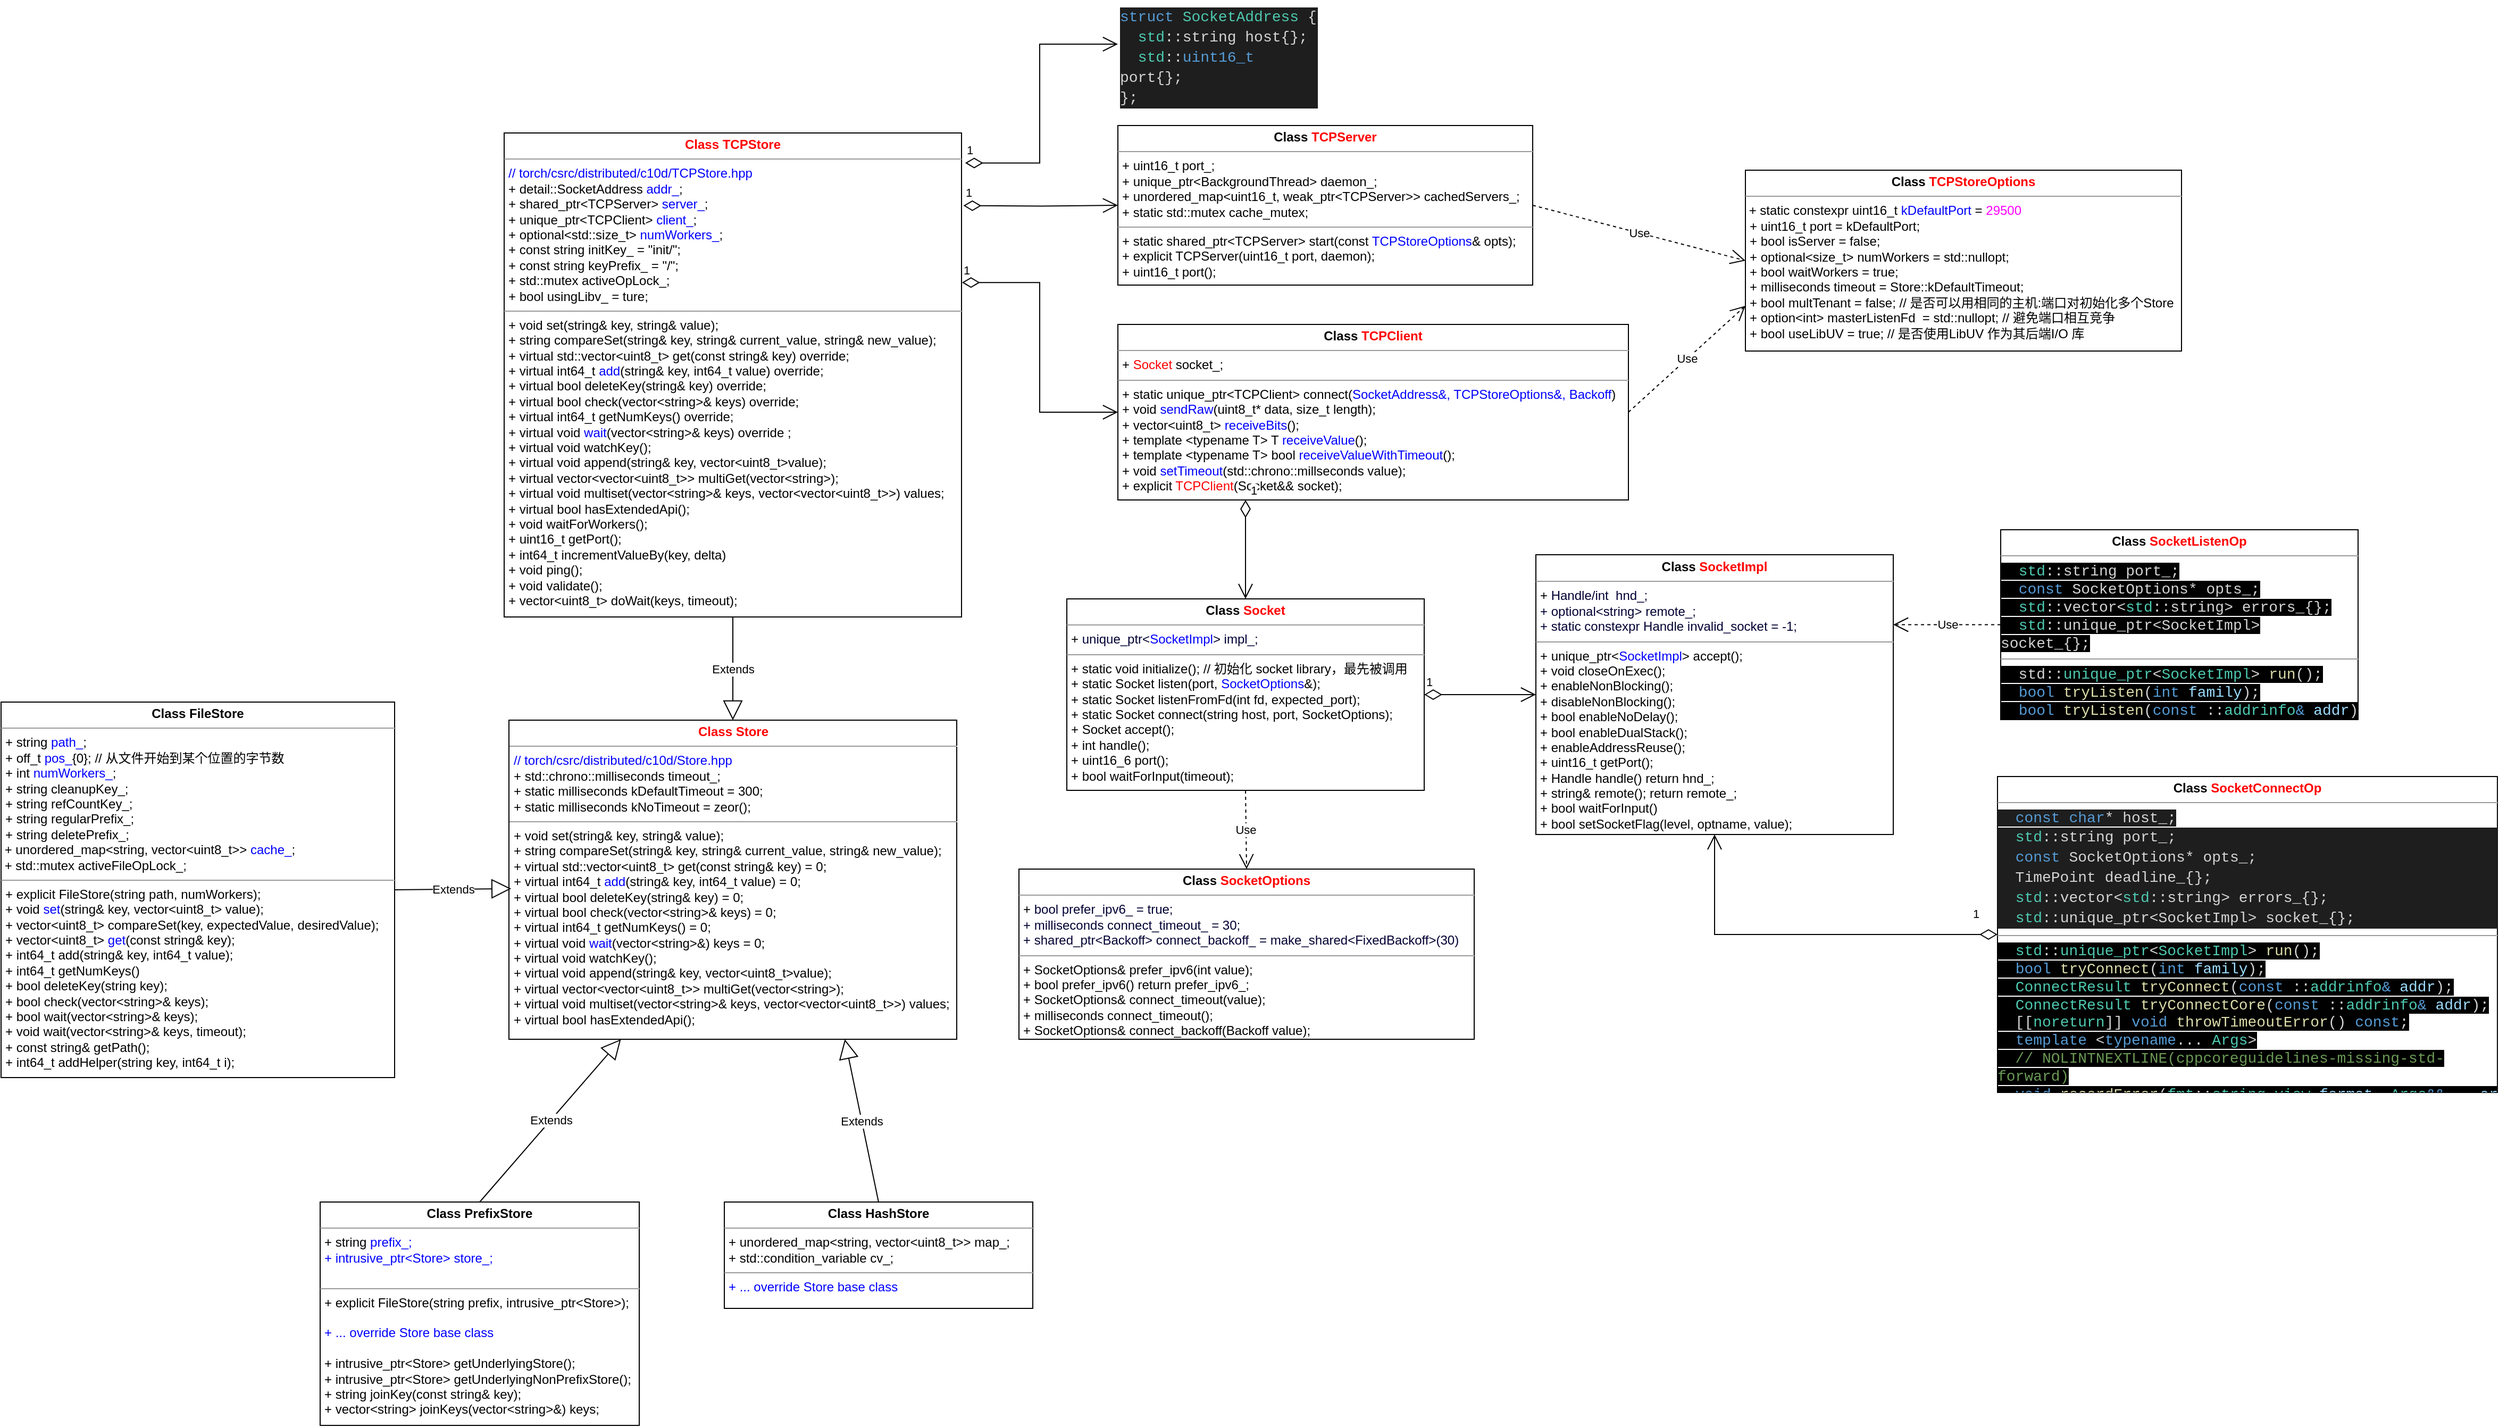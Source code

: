 <mxfile version="24.2.5" type="device">
  <diagram id="C5RBs43oDa-KdzZeNtuy" name="Page-1">
    <mxGraphModel dx="3830" dy="1528" grid="1" gridSize="10" guides="1" tooltips="1" connect="1" arrows="1" fold="1" page="1" pageScale="1" pageWidth="827" pageHeight="1169" math="0" shadow="0">
      <root>
        <mxCell id="WIyWlLk6GJQsqaUBKTNV-0" />
        <mxCell id="WIyWlLk6GJQsqaUBKTNV-1" parent="WIyWlLk6GJQsqaUBKTNV-0" />
        <mxCell id="XBSL91Ods1MIYvRzKRsr-0" value="&lt;p style=&quot;margin:0px;margin-top:4px;text-align:center;&quot;&gt;&lt;b&gt;&lt;font color=&quot;#ff0000&quot;&gt;Class Store&lt;/font&gt;&lt;/b&gt;&lt;/p&gt;&lt;hr size=&quot;1&quot;&gt;&lt;p style=&quot;margin:0px;margin-left:4px;&quot;&gt;&lt;font color=&quot;#0000ff&quot;&gt;// torch/csrc/distributed/c10d/Store.hpp&lt;/font&gt;&lt;/p&gt;&lt;p style=&quot;margin:0px;margin-left:4px;&quot;&gt;+ std::chrono::milliseconds timeout_;&lt;/p&gt;&lt;p style=&quot;margin:0px;margin-left:4px;&quot;&gt;+ static milliseconds kDefaultTimeout = 300;&lt;/p&gt;&lt;p style=&quot;margin:0px;margin-left:4px;&quot;&gt;+ static milliseconds kNoTimeout = zeor();&lt;/p&gt;&lt;hr size=&quot;1&quot;&gt;&lt;p style=&quot;margin:0px;margin-left:4px;&quot;&gt;+ void set(string&amp;amp; key, string&amp;amp; value);&lt;/p&gt;&lt;p style=&quot;margin:0px;margin-left:4px;&quot;&gt;+ string compareSet(string&amp;amp; key, string&amp;amp; current_value, string&amp;amp; new_value);&lt;/p&gt;&lt;p style=&quot;margin:0px;margin-left:4px;&quot;&gt;+ virtual std::vector&amp;lt;uint8_t&amp;gt; get(const string&amp;amp; key) = 0;&lt;/p&gt;&lt;p style=&quot;margin:0px;margin-left:4px;&quot;&gt;+ virtual int64_t &lt;font color=&quot;#0000ff&quot;&gt;add&lt;/font&gt;(string&amp;amp; key, int64_t value) = 0;&lt;/p&gt;&lt;p style=&quot;margin:0px;margin-left:4px;&quot;&gt;+ virtual bool deleteKey(string&amp;amp; key) = 0;&lt;/p&gt;&lt;p style=&quot;margin:0px;margin-left:4px;&quot;&gt;+ virtual bool check(vector&amp;lt;string&amp;gt;&amp;amp; keys) = 0;&lt;/p&gt;&lt;p style=&quot;margin:0px;margin-left:4px;&quot;&gt;+ virtual int64_t getNumKeys() = 0;&lt;/p&gt;&lt;p style=&quot;margin:0px;margin-left:4px;&quot;&gt;+ virtual void &lt;font color=&quot;#0000ff&quot;&gt;wait&lt;/font&gt;(vector&amp;lt;string&amp;gt;&amp;amp;) keys = 0;&lt;/p&gt;&lt;p style=&quot;margin:0px;margin-left:4px;&quot;&gt;+ virtual void watchKey();&lt;/p&gt;&lt;p style=&quot;margin:0px;margin-left:4px;&quot;&gt;+ virtual void append(string&amp;amp; key, vector&amp;lt;uint8_t&amp;gt;value);&lt;/p&gt;&lt;p style=&quot;margin:0px;margin-left:4px;&quot;&gt;+ virtual vector&amp;lt;vector&amp;lt;uint8_t&amp;gt;&amp;gt; multiGet(vector&amp;lt;string&amp;gt;);&lt;/p&gt;&lt;p style=&quot;margin:0px;margin-left:4px;&quot;&gt;+ virtual void multiset(vector&amp;lt;string&amp;gt;&amp;amp; keys, vector&amp;lt;vector&amp;lt;uint8_t&amp;gt;&amp;gt;) values;&lt;/p&gt;&lt;p style=&quot;margin:0px;margin-left:4px;&quot;&gt;+ virtual bool hasExtendedApi();&lt;/p&gt;" style="verticalAlign=top;align=left;overflow=fill;html=1;whiteSpace=wrap;" vertex="1" parent="WIyWlLk6GJQsqaUBKTNV-1">
          <mxGeometry x="77.5" y="917" width="421" height="300" as="geometry" />
        </mxCell>
        <mxCell id="XBSL91Ods1MIYvRzKRsr-1" value="&lt;p style=&quot;margin:0px;margin-top:4px;text-align:center;&quot;&gt;&lt;b&gt;&lt;font color=&quot;#ff0000&quot;&gt;Class TCPStore&lt;/font&gt;&lt;/b&gt;&lt;/p&gt;&lt;hr size=&quot;1&quot;&gt;&lt;p style=&quot;margin:0px;margin-left:4px;&quot;&gt;&lt;font color=&quot;#0000ff&quot;&gt;// torch/csrc/distributed/c10d/TCPStore.hpp&lt;/font&gt;&lt;/p&gt;&lt;p style=&quot;margin:0px;margin-left:4px;&quot;&gt;+ detail::SocketAddress &lt;font color=&quot;#0000ff&quot;&gt;addr_&lt;/font&gt;;&lt;br&gt;&lt;/p&gt;&lt;p style=&quot;margin:0px;margin-left:4px;&quot;&gt;+ shared_ptr&amp;lt;TCPServer&amp;gt; &lt;font color=&quot;#0000ff&quot;&gt;server_&lt;/font&gt;;&lt;/p&gt;&lt;p style=&quot;margin:0px;margin-left:4px;&quot;&gt;+ unique_ptr&amp;lt;TCPClient&amp;gt; &lt;font color=&quot;#0000ff&quot;&gt;client_&lt;/font&gt;;&lt;/p&gt;&lt;p style=&quot;margin:0px;margin-left:4px;&quot;&gt;+ optional&amp;lt;std::size_t&amp;gt; &lt;font color=&quot;#0000ff&quot;&gt;numWorkers_&lt;/font&gt;;&lt;/p&gt;&lt;p style=&quot;margin:0px;margin-left:4px;&quot;&gt;+ const string initKey_ = &quot;init/&quot;;&lt;/p&gt;&lt;p style=&quot;margin:0px;margin-left:4px;&quot;&gt;+ const string keyPrefix_ = &quot;/&quot;;&lt;/p&gt;&lt;p style=&quot;margin:0px;margin-left:4px;&quot;&gt;+ std::mutex activeOpLock_;&lt;/p&gt;&lt;p style=&quot;margin:0px;margin-left:4px;&quot;&gt;+ bool usingLibv_ = ture;&lt;/p&gt;&lt;hr size=&quot;1&quot;&gt;&lt;p style=&quot;margin:0px;margin-left:4px;&quot;&gt;+ void set(string&amp;amp; key, string&amp;amp; value);&lt;/p&gt;&lt;p style=&quot;margin:0px;margin-left:4px;&quot;&gt;+ string compareSet(string&amp;amp; key, string&amp;amp; current_value, string&amp;amp; new_value);&lt;/p&gt;&lt;p style=&quot;margin:0px;margin-left:4px;&quot;&gt;+ virtual std::vector&amp;lt;uint8_t&amp;gt; get(const string&amp;amp; key) override;&lt;/p&gt;&lt;p style=&quot;margin:0px;margin-left:4px;&quot;&gt;+ virtual int64_t &lt;font color=&quot;#0000ff&quot;&gt;add&lt;/font&gt;(string&amp;amp; key, int64_t value) override;&lt;/p&gt;&lt;p style=&quot;margin:0px;margin-left:4px;&quot;&gt;+ virtual bool deleteKey(string&amp;amp; key) override;&lt;/p&gt;&lt;p style=&quot;margin:0px;margin-left:4px;&quot;&gt;+ virtual bool check(vector&amp;lt;string&amp;gt;&amp;amp; keys) override;&lt;/p&gt;&lt;p style=&quot;margin:0px;margin-left:4px;&quot;&gt;+ virtual int64_t getNumKeys() override;&lt;/p&gt;&lt;p style=&quot;margin:0px;margin-left:4px;&quot;&gt;+ virtual void &lt;font color=&quot;#0000ff&quot;&gt;wait&lt;/font&gt;(vector&amp;lt;string&amp;gt;&amp;amp; keys) override ;&lt;/p&gt;&lt;p style=&quot;margin:0px;margin-left:4px;&quot;&gt;+ virtual void watchKey();&lt;/p&gt;&lt;p style=&quot;margin:0px;margin-left:4px;&quot;&gt;+ virtual void append(string&amp;amp; key, vector&amp;lt;uint8_t&amp;gt;value);&lt;/p&gt;&lt;p style=&quot;margin:0px;margin-left:4px;&quot;&gt;+ virtual vector&amp;lt;vector&amp;lt;uint8_t&amp;gt;&amp;gt; multiGet(vector&amp;lt;string&amp;gt;);&lt;/p&gt;&lt;p style=&quot;margin:0px;margin-left:4px;&quot;&gt;+ virtual void multiset(vector&amp;lt;string&amp;gt;&amp;amp; keys, vector&amp;lt;vector&amp;lt;uint8_t&amp;gt;&amp;gt;) values;&lt;/p&gt;&lt;p style=&quot;margin:0px;margin-left:4px;&quot;&gt;+ virtual bool hasExtendedApi();&lt;/p&gt;&lt;p style=&quot;margin:0px;margin-left:4px;&quot;&gt;+ void waitForWorkers();&lt;/p&gt;&lt;p style=&quot;margin:0px;margin-left:4px;&quot;&gt;+ uint16_t getPort();&lt;/p&gt;&lt;p style=&quot;margin:0px;margin-left:4px;&quot;&gt;+ int64_t incrementValueBy(key, delta)&lt;/p&gt;&lt;p style=&quot;margin:0px;margin-left:4px;&quot;&gt;+ void ping();&amp;nbsp;&lt;/p&gt;&lt;p style=&quot;margin:0px;margin-left:4px;&quot;&gt;+ void validate();&lt;/p&gt;&lt;p style=&quot;margin:0px;margin-left:4px;&quot;&gt;+ vector&amp;lt;uint8_t&amp;gt; doWait(keys, timeout);&lt;/p&gt;&lt;p style=&quot;margin:0px;margin-left:4px;&quot;&gt;&lt;br&gt;&lt;/p&gt;" style="verticalAlign=top;align=left;overflow=fill;html=1;whiteSpace=wrap;" vertex="1" parent="WIyWlLk6GJQsqaUBKTNV-1">
          <mxGeometry x="73" y="365" width="430" height="455" as="geometry" />
        </mxCell>
        <mxCell id="XBSL91Ods1MIYvRzKRsr-2" value="&lt;div style=&quot;color: rgb(212, 212, 212); background-color: rgb(30, 30, 30); font-family: Consolas, &amp;quot;Courier New&amp;quot;, monospace; font-weight: normal; font-size: 14px; line-height: 19px;&quot;&gt;&lt;div&gt;&lt;span style=&quot;color: #569cd6;&quot;&gt;struct&lt;/span&gt;&lt;span style=&quot;color: #d4d4d4;&quot;&gt; &lt;/span&gt;&lt;span style=&quot;color: #4ec9b0;&quot;&gt;SocketAddress&lt;/span&gt;&lt;span style=&quot;color: #d4d4d4;&quot;&gt; {&lt;/span&gt;&lt;/div&gt;&lt;div&gt;&lt;span style=&quot;color: #d4d4d4;&quot;&gt;&amp;nbsp; &lt;/span&gt;&lt;span style=&quot;color: #4ec9b0;&quot;&gt;std&lt;/span&gt;&lt;span style=&quot;color: #d4d4d4;&quot;&gt;::string host{};&lt;/span&gt;&lt;/div&gt;&lt;div&gt;&lt;span style=&quot;color: #d4d4d4;&quot;&gt;&amp;nbsp; &lt;/span&gt;&lt;span style=&quot;color: #4ec9b0;&quot;&gt;std&lt;/span&gt;&lt;span style=&quot;color: #d4d4d4;&quot;&gt;::&lt;/span&gt;&lt;span style=&quot;color: #569cd6;&quot;&gt;uint16_t&lt;/span&gt;&lt;span style=&quot;color: #d4d4d4;&quot;&gt; port{};&lt;/span&gt;&lt;/div&gt;&lt;div&gt;&lt;span style=&quot;color: #d4d4d4;&quot;&gt;};&lt;/span&gt;&lt;/div&gt;&lt;/div&gt;" style="text;whiteSpace=wrap;html=1;" vertex="1" parent="WIyWlLk6GJQsqaUBKTNV-1">
          <mxGeometry x="650" y="240" width="188" height="83" as="geometry" />
        </mxCell>
        <mxCell id="XBSL91Ods1MIYvRzKRsr-3" value="&lt;p style=&quot;margin:0px;margin-top:4px;text-align:center;&quot;&gt;&lt;b&gt;Class &lt;font color=&quot;#ff0000&quot;&gt;TCPServer&lt;/font&gt;&lt;/b&gt;&lt;/p&gt;&lt;hr size=&quot;1&quot;&gt;&lt;p style=&quot;margin:0px;margin-left:4px;&quot;&gt;+ uint16_t port_;&lt;/p&gt;&lt;p style=&quot;margin:0px;margin-left:4px;&quot;&gt;+ unique_ptr&amp;lt;BackgroundThread&amp;gt; daemon_;&lt;/p&gt;&lt;p style=&quot;margin:0px;margin-left:4px;&quot;&gt;+ unordered_map&amp;lt;uint16_t, weak_ptr&amp;lt;TCPServer&amp;gt;&amp;gt; cachedServers_;&lt;/p&gt;&lt;p style=&quot;margin:0px;margin-left:4px;&quot;&gt;+ static std::mutex cache_mutex;&lt;/p&gt;&lt;hr size=&quot;1&quot;&gt;&lt;p style=&quot;margin:0px;margin-left:4px;&quot;&gt;+ static shared_ptr&amp;lt;TCPServer&amp;gt; start(const &lt;font color=&quot;#0000ff&quot;&gt;TCPStoreOptions&lt;/font&gt;&amp;amp; opts);&lt;/p&gt;&lt;p style=&quot;margin:0px;margin-left:4px;&quot;&gt;+ explicit TCPServer(uint16_t port, daemon);&lt;/p&gt;&lt;p style=&quot;margin:0px;margin-left:4px;&quot;&gt;+ uint16_t port();&lt;/p&gt;" style="verticalAlign=top;align=left;overflow=fill;html=1;whiteSpace=wrap;" vertex="1" parent="WIyWlLk6GJQsqaUBKTNV-1">
          <mxGeometry x="650" y="358" width="390" height="150" as="geometry" />
        </mxCell>
        <mxCell id="XBSL91Ods1MIYvRzKRsr-4" value="1" style="endArrow=open;html=1;endSize=12;startArrow=diamondThin;startSize=14;startFill=0;edgeStyle=orthogonalEdgeStyle;align=left;verticalAlign=bottom;rounded=0;entryX=0;entryY=0.5;entryDx=0;entryDy=0;exitX=1.004;exitY=0.06;exitDx=0;exitDy=0;exitPerimeter=0;" edge="1" parent="WIyWlLk6GJQsqaUBKTNV-1" target="XBSL91Ods1MIYvRzKRsr-3">
          <mxGeometry x="-1" y="3" relative="1" as="geometry">
            <mxPoint x="504.72" y="433.3" as="sourcePoint" />
            <mxPoint x="790" y="563" as="targetPoint" />
          </mxGeometry>
        </mxCell>
        <mxCell id="XBSL91Ods1MIYvRzKRsr-5" value="&lt;p style=&quot;margin:0px;margin-top:4px;text-align:center;&quot;&gt;&lt;b&gt;Class &lt;font color=&quot;#ff0000&quot;&gt;TCPClient&lt;/font&gt;&lt;/b&gt;&lt;/p&gt;&lt;hr size=&quot;1&quot;&gt;&lt;p style=&quot;margin:0px;margin-left:4px;&quot;&gt;+ &lt;font color=&quot;#ff0000&quot;&gt;Socket &lt;/font&gt;socket_;&lt;br&gt;&lt;/p&gt;&lt;hr size=&quot;1&quot;&gt;&lt;p style=&quot;margin:0px;margin-left:4px;&quot;&gt;+ static unique_ptr&amp;lt;TCPClient&amp;gt; connect(&lt;font color=&quot;#0000ff&quot;&gt;SocketAddress&amp;amp;, TCPStoreOptions&amp;amp;, Backoff&lt;/font&gt;)&lt;/p&gt;&lt;p style=&quot;margin:0px;margin-left:4px;&quot;&gt;+ void &lt;font color=&quot;#0000ff&quot;&gt;sendRaw&lt;/font&gt;(uint8_t* data, size_t length);&lt;/p&gt;&lt;p style=&quot;margin:0px;margin-left:4px;&quot;&gt;+ vector&amp;lt;uint8_t&amp;gt; &lt;font color=&quot;#0000ff&quot;&gt;receiveBits&lt;/font&gt;();&lt;/p&gt;&lt;p style=&quot;margin:0px;margin-left:4px;&quot;&gt;+ template &amp;lt;typename T&amp;gt; T &lt;font color=&quot;#0000ff&quot;&gt;receiveValue&lt;/font&gt;();&lt;/p&gt;&lt;p style=&quot;margin:0px;margin-left:4px;&quot;&gt;+ template &amp;lt;typename T&amp;gt; bool &lt;font color=&quot;#0000ff&quot;&gt;receiveValueWithTimeout&lt;/font&gt;();&lt;/p&gt;&lt;p style=&quot;margin:0px;margin-left:4px;&quot;&gt;+ void &lt;font color=&quot;#0000ff&quot;&gt;setTimeout&lt;/font&gt;(std::chrono::millseconds value);&lt;/p&gt;&lt;p style=&quot;margin:0px;margin-left:4px;&quot;&gt;+ explicit &lt;font color=&quot;#ff0000&quot;&gt;TCPClient&lt;/font&gt;(Socket&amp;amp;&amp;amp; socket);&lt;/p&gt;" style="verticalAlign=top;align=left;overflow=fill;html=1;whiteSpace=wrap;" vertex="1" parent="WIyWlLk6GJQsqaUBKTNV-1">
          <mxGeometry x="650" y="545" width="480" height="165" as="geometry" />
        </mxCell>
        <mxCell id="XBSL91Ods1MIYvRzKRsr-6" value="1" style="endArrow=open;html=1;endSize=12;startArrow=diamondThin;startSize=14;startFill=0;edgeStyle=orthogonalEdgeStyle;align=left;verticalAlign=bottom;rounded=0;entryX=0;entryY=0.5;entryDx=0;entryDy=0;exitX=1.001;exitY=0.309;exitDx=0;exitDy=0;exitPerimeter=0;" edge="1" parent="WIyWlLk6GJQsqaUBKTNV-1" source="XBSL91Ods1MIYvRzKRsr-1" target="XBSL91Ods1MIYvRzKRsr-5">
          <mxGeometry x="-1" y="3" relative="1" as="geometry">
            <mxPoint x="500" y="506" as="sourcePoint" />
            <mxPoint x="690" y="500" as="targetPoint" />
          </mxGeometry>
        </mxCell>
        <mxCell id="XBSL91Ods1MIYvRzKRsr-7" value="&lt;p style=&quot;margin:0px;margin-top:4px;text-align:center;&quot;&gt;&lt;b&gt;Class &lt;font color=&quot;#ff0000&quot;&gt;Socket&lt;/font&gt;&lt;/b&gt;&lt;/p&gt;&lt;hr size=&quot;1&quot;&gt;&lt;p style=&quot;margin:0px;margin-left:4px;&quot;&gt;+ &lt;font color=&quot;#000033&quot;&gt;unique_ptr&amp;lt;&lt;/font&gt;&lt;font color=&quot;#0000ff&quot;&gt;SocketImpl&lt;/font&gt;&lt;font color=&quot;#000033&quot;&gt;&amp;gt; impl_;&lt;/font&gt;&lt;br&gt;&lt;/p&gt;&lt;hr size=&quot;1&quot;&gt;&lt;p style=&quot;margin:0px;margin-left:4px;&quot;&gt;+ static void initialize(); // 初始化 socket library，最先被调用&lt;br&gt;&lt;/p&gt;&lt;p style=&quot;margin:0px;margin-left:4px;&quot;&gt;+ static Socket listen(port, &lt;font color=&quot;#0000ff&quot;&gt;SocketOptions&lt;/font&gt;&amp;amp;);&lt;/p&gt;&lt;p style=&quot;margin:0px;margin-left:4px;&quot;&gt;+ static Socket listenFromFd(int fd, expected_port);&lt;/p&gt;&lt;p style=&quot;margin:0px;margin-left:4px;&quot;&gt;+ static Socket connect(string host, port, SocketOptions);&lt;/p&gt;&lt;p style=&quot;margin:0px;margin-left:4px;&quot;&gt;+ Socket accept();&lt;/p&gt;&lt;p style=&quot;margin:0px;margin-left:4px;&quot;&gt;+ int handle();&lt;/p&gt;&lt;p style=&quot;margin:0px;margin-left:4px;&quot;&gt;+ uint16_6 port();&lt;/p&gt;&lt;p style=&quot;margin:0px;margin-left:4px;&quot;&gt;+ bool waitForInput(timeout);&lt;/p&gt;&lt;p style=&quot;margin:0px;margin-left:4px;&quot;&gt;&lt;/p&gt;" style="verticalAlign=top;align=left;overflow=fill;html=1;whiteSpace=wrap;" vertex="1" parent="WIyWlLk6GJQsqaUBKTNV-1">
          <mxGeometry x="602" y="803" width="336" height="180" as="geometry" />
        </mxCell>
        <mxCell id="XBSL91Ods1MIYvRzKRsr-8" value="&lt;p style=&quot;margin:0px;margin-top:4px;text-align:center;&quot;&gt;&lt;b&gt;Class &lt;font color=&quot;#ff0000&quot;&gt;SocketImpl&lt;/font&gt;&lt;/b&gt;&lt;/p&gt;&lt;hr size=&quot;1&quot;&gt;&lt;p style=&quot;margin:0px;margin-left:4px;&quot;&gt;+ &lt;font color=&quot;#000033&quot;&gt;Handle/int&amp;nbsp; hnd_;&lt;/font&gt;&lt;br&gt;&lt;/p&gt;&lt;p style=&quot;margin:0px;margin-left:4px;&quot;&gt;&lt;font color=&quot;#000033&quot;&gt;+ optional&amp;lt;string&amp;gt; remote_;&lt;/font&gt;&lt;/p&gt;&lt;p style=&quot;margin:0px;margin-left:4px;&quot;&gt;&lt;font color=&quot;#000033&quot;&gt;+ static constexpr Handle invalid_socket = -1;&lt;/font&gt;&lt;/p&gt;&lt;hr size=&quot;1&quot;&gt;&lt;p style=&quot;margin:0px;margin-left:4px;&quot;&gt;+ unique_ptr&amp;lt;&lt;font color=&quot;#0000ff&quot;&gt;SocketImpl&lt;/font&gt;&amp;gt; accept();&lt;/p&gt;&lt;p style=&quot;margin:0px;margin-left:4px;&quot;&gt;+ void closeOnExec();&lt;/p&gt;&lt;p style=&quot;margin:0px;margin-left:4px;&quot;&gt;+ enableNonBlocking();&lt;/p&gt;&lt;p style=&quot;margin:0px;margin-left:4px;&quot;&gt;+ disableNonBlocking();&lt;/p&gt;&lt;p style=&quot;margin:0px;margin-left:4px;&quot;&gt;+ bool enableNoDelay();&lt;/p&gt;&lt;p style=&quot;margin:0px;margin-left:4px;&quot;&gt;+ bool enableDualStack();&lt;/p&gt;&lt;p style=&quot;margin:0px;margin-left:4px;&quot;&gt;+ enableAddressReuse();&lt;/p&gt;&lt;p style=&quot;margin:0px;margin-left:4px;&quot;&gt;+ uint16_t getPort();&lt;/p&gt;&lt;p style=&quot;margin:0px;margin-left:4px;&quot;&gt;+ Handle handle() return hnd_;&lt;/p&gt;&lt;p style=&quot;margin:0px;margin-left:4px;&quot;&gt;+ string&amp;amp; remote(); return remote_;&lt;/p&gt;&lt;p style=&quot;margin:0px;margin-left:4px;&quot;&gt;+ bool waitForInput()&lt;/p&gt;&lt;p style=&quot;margin:0px;margin-left:4px;&quot;&gt;+ bool setSocketFlag(level, optname, value);&lt;/p&gt;&lt;p style=&quot;margin:0px;margin-left:4px;&quot;&gt;&lt;/p&gt;" style="verticalAlign=top;align=left;overflow=fill;html=1;whiteSpace=wrap;" vertex="1" parent="WIyWlLk6GJQsqaUBKTNV-1">
          <mxGeometry x="1043" y="761.5" width="336" height="263" as="geometry" />
        </mxCell>
        <mxCell id="XBSL91Ods1MIYvRzKRsr-9" value="&lt;p style=&quot;margin:0px;margin-top:4px;text-align:center;&quot;&gt;&lt;b&gt;Class &lt;font color=&quot;#ff0000&quot;&gt;SocketOptions&lt;/font&gt;&lt;/b&gt;&lt;/p&gt;&lt;hr size=&quot;1&quot;&gt;&lt;p style=&quot;margin:0px;margin-left:4px;&quot;&gt;+ &lt;font color=&quot;#000033&quot;&gt;bool prefer_ipv6_ = true;&lt;/font&gt;&lt;br&gt;&lt;/p&gt;&lt;p style=&quot;margin:0px;margin-left:4px;&quot;&gt;&lt;font color=&quot;#000033&quot;&gt;+ milliseconds connect_timeout_ = 30;&lt;/font&gt;&lt;/p&gt;&lt;p style=&quot;margin:0px;margin-left:4px;&quot;&gt;&lt;font color=&quot;#000033&quot;&gt;+ shared_ptr&amp;lt;Backoff&amp;gt; connect_backoff_ = make_shared&amp;lt;FixedBackoff&amp;gt;(30)&lt;/font&gt;&lt;/p&gt;&lt;hr size=&quot;1&quot;&gt;&lt;p style=&quot;margin:0px;margin-left:4px;&quot;&gt;+ SocketOptions&amp;amp; prefer_ipv6(int value);&lt;/p&gt;&lt;p style=&quot;margin:0px;margin-left:4px;&quot;&gt;+ bool prefer_ipv6() return prefer_ipv6_;&lt;/p&gt;&lt;p style=&quot;margin:0px;margin-left:4px;&quot;&gt;+ SocketOptions&amp;amp; connect_timeout(value);&lt;/p&gt;&lt;p style=&quot;margin:0px;margin-left:4px;&quot;&gt;+ milliseconds connect_timeout();&lt;/p&gt;&lt;p style=&quot;margin:0px;margin-left:4px;&quot;&gt;+ SocketOptions&amp;amp; connect_backoff(Backoff value);&lt;/p&gt;&lt;p style=&quot;margin:0px;margin-left:4px;&quot;&gt;&lt;/p&gt;" style="verticalAlign=top;align=left;overflow=fill;html=1;whiteSpace=wrap;" vertex="1" parent="WIyWlLk6GJQsqaUBKTNV-1">
          <mxGeometry x="557" y="1057" width="428" height="160" as="geometry" />
        </mxCell>
        <mxCell id="XBSL91Ods1MIYvRzKRsr-10" value="Use" style="endArrow=open;endSize=12;dashed=1;html=1;rounded=0;exitX=0.5;exitY=1;exitDx=0;exitDy=0;entryX=0.5;entryY=0;entryDx=0;entryDy=0;" edge="1" parent="WIyWlLk6GJQsqaUBKTNV-1" source="XBSL91Ods1MIYvRzKRsr-7" target="XBSL91Ods1MIYvRzKRsr-9">
          <mxGeometry width="160" relative="1" as="geometry">
            <mxPoint x="743" y="1037" as="sourcePoint" />
            <mxPoint x="903" y="1037" as="targetPoint" />
          </mxGeometry>
        </mxCell>
        <mxCell id="XBSL91Ods1MIYvRzKRsr-11" value="1" style="endArrow=open;html=1;endSize=12;startArrow=diamondThin;startSize=14;startFill=0;edgeStyle=orthogonalEdgeStyle;align=left;verticalAlign=bottom;rounded=0;entryX=0;entryY=0.5;entryDx=0;entryDy=0;exitX=1;exitY=0.5;exitDx=0;exitDy=0;" edge="1" parent="WIyWlLk6GJQsqaUBKTNV-1" source="XBSL91Ods1MIYvRzKRsr-7" target="XBSL91Ods1MIYvRzKRsr-8">
          <mxGeometry x="-1" y="3" relative="1" as="geometry">
            <mxPoint x="863" y="915" as="sourcePoint" />
            <mxPoint x="533" y="925" as="targetPoint" />
          </mxGeometry>
        </mxCell>
        <mxCell id="XBSL91Ods1MIYvRzKRsr-12" value="&lt;p style=&quot;margin:0px;margin-top:4px;text-align:center;&quot;&gt;&lt;b&gt;Class &lt;font color=&quot;#ff0000&quot;&gt;TCPStoreOptions&lt;/font&gt;&lt;/b&gt;&lt;/p&gt;&lt;hr size=&quot;1&quot;&gt;&amp;nbsp;+ static constexpr uint16_t &lt;font color=&quot;#0000ff&quot;&gt;kDefaultPort &lt;/font&gt;=&lt;font color=&quot;#ff00ff&quot;&gt; 29500&lt;/font&gt;&lt;br&gt;&lt;p style=&quot;margin:0px;margin-left:4px;&quot;&gt;+ uint16_t port = kDefaultPort;&lt;br&gt;&lt;/p&gt;&lt;p style=&quot;margin:0px;margin-left:4px;&quot;&gt;+ bool isServer = false;&lt;/p&gt;&lt;p style=&quot;margin:0px;margin-left:4px;&quot;&gt;+ optional&amp;lt;size_t&amp;gt; numWorkers = std::nullopt;&lt;/p&gt;&lt;p style=&quot;margin:0px;margin-left:4px;&quot;&gt;+ bool waitWorkers = true;&lt;/p&gt;&lt;p style=&quot;margin:0px;margin-left:4px;&quot;&gt;+ milliseconds timeout = Store::kDefaultTimeout;&lt;/p&gt;&lt;p style=&quot;margin:0px;margin-left:4px;&quot;&gt;+ bool multTenant = false; // 是否可以用相同的主机:端口对初始化多个Store&lt;/p&gt;&lt;p style=&quot;margin:0px;margin-left:4px;&quot;&gt;+ option&amp;lt;int&amp;gt; masterListenFd&amp;nbsp; = std::nullopt; // 避免端口相互竞争&lt;/p&gt;&lt;p style=&quot;margin:0px;margin-left:4px;&quot;&gt;+ bool useLibUV = true; // 是否使用LibUV 作为其后端I/O 库&lt;/p&gt;&lt;p style=&quot;margin:0px;margin-left:4px;&quot;&gt;&lt;br&gt;&lt;/p&gt;" style="verticalAlign=top;align=left;overflow=fill;html=1;whiteSpace=wrap;" vertex="1" parent="WIyWlLk6GJQsqaUBKTNV-1">
          <mxGeometry x="1240" y="400" width="410" height="170" as="geometry" />
        </mxCell>
        <mxCell id="XBSL91Ods1MIYvRzKRsr-13" value="Use" style="endArrow=open;endSize=12;dashed=1;html=1;rounded=0;exitX=1;exitY=0.5;exitDx=0;exitDy=0;entryX=0;entryY=0.5;entryDx=0;entryDy=0;" edge="1" parent="WIyWlLk6GJQsqaUBKTNV-1" source="XBSL91Ods1MIYvRzKRsr-3" target="XBSL91Ods1MIYvRzKRsr-12">
          <mxGeometry width="160" relative="1" as="geometry">
            <mxPoint x="1060" y="430" as="sourcePoint" />
            <mxPoint x="1220" y="430" as="targetPoint" />
          </mxGeometry>
        </mxCell>
        <mxCell id="XBSL91Ods1MIYvRzKRsr-14" value="Use" style="endArrow=open;endSize=12;dashed=1;html=1;rounded=0;exitX=1;exitY=0.5;exitDx=0;exitDy=0;entryX=0;entryY=0.75;entryDx=0;entryDy=0;" edge="1" parent="WIyWlLk6GJQsqaUBKTNV-1" source="XBSL91Ods1MIYvRzKRsr-5" target="XBSL91Ods1MIYvRzKRsr-12">
          <mxGeometry width="160" relative="1" as="geometry">
            <mxPoint x="1050" y="452" as="sourcePoint" />
            <mxPoint x="1230" y="353" as="targetPoint" />
          </mxGeometry>
        </mxCell>
        <mxCell id="XBSL91Ods1MIYvRzKRsr-15" value="1" style="endArrow=open;html=1;endSize=12;startArrow=diamondThin;startSize=14;startFill=0;edgeStyle=orthogonalEdgeStyle;align=left;verticalAlign=bottom;rounded=0;entryX=0;entryY=0.5;entryDx=0;entryDy=0;exitX=1.008;exitY=0.062;exitDx=0;exitDy=0;exitPerimeter=0;" edge="1" parent="WIyWlLk6GJQsqaUBKTNV-1" source="XBSL91Ods1MIYvRzKRsr-1" target="XBSL91Ods1MIYvRzKRsr-2">
          <mxGeometry x="-1" y="3" relative="1" as="geometry">
            <mxPoint x="520" y="300" as="sourcePoint" />
            <mxPoint x="680" y="300" as="targetPoint" />
          </mxGeometry>
        </mxCell>
        <mxCell id="XBSL91Ods1MIYvRzKRsr-16" value="1" style="endArrow=open;html=1;endSize=12;startArrow=diamondThin;startSize=14;startFill=0;edgeStyle=orthogonalEdgeStyle;align=left;verticalAlign=bottom;rounded=0;exitX=0.25;exitY=1;exitDx=0;exitDy=0;" edge="1" parent="WIyWlLk6GJQsqaUBKTNV-1" source="XBSL91Ods1MIYvRzKRsr-5" target="XBSL91Ods1MIYvRzKRsr-7">
          <mxGeometry x="-1" y="3" relative="1" as="geometry">
            <mxPoint x="960" y="790" as="sourcePoint" />
            <mxPoint x="1120" y="790" as="targetPoint" />
          </mxGeometry>
        </mxCell>
        <mxCell id="XBSL91Ods1MIYvRzKRsr-17" value="&lt;p style=&quot;margin:0px;margin-top:4px;text-align:center;&quot;&gt;&lt;b&gt;Class &lt;font color=&quot;#ff0000&quot;&gt;SocketListenOp&lt;/font&gt;&lt;/b&gt;&lt;/p&gt;&lt;hr size=&quot;1&quot;&gt;&lt;div style=&quot;border-color: var(--border-color); color: rgb(212, 212, 212); font-family: Consolas, &amp;quot;Courier New&amp;quot;, monospace; font-size: 14px;&quot;&gt;&lt;span style=&quot;background-color: rgb(0, 0, 0);&quot;&gt;&amp;nbsp;&amp;nbsp;&lt;span style=&quot;border-color: var(--border-color); color: rgb(78, 201, 176);&quot;&gt;std&lt;/span&gt;&lt;span style=&quot;border-color: var(--border-color);&quot;&gt;::string port_;&lt;/span&gt;&lt;/span&gt;&lt;/div&gt;&lt;div style=&quot;border-color: var(--border-color); color: rgb(212, 212, 212); font-family: Consolas, &amp;quot;Courier New&amp;quot;, monospace; font-size: 14px;&quot;&gt;&lt;span style=&quot;background-color: rgb(0, 0, 0);&quot;&gt;&lt;span style=&quot;border-color: var(--border-color);&quot;&gt;&amp;nbsp;&amp;nbsp;&lt;/span&gt;&lt;span style=&quot;border-color: var(--border-color); color: rgb(86, 156, 214);&quot;&gt;const&lt;/span&gt;&lt;span style=&quot;border-color: var(--border-color);&quot;&gt;&amp;nbsp;SocketOptions* opts_;&lt;/span&gt;&lt;/span&gt;&lt;/div&gt;&lt;div style=&quot;border-color: var(--border-color); color: rgb(212, 212, 212); font-family: Consolas, &amp;quot;Courier New&amp;quot;, monospace; font-size: 14px;&quot;&gt;&lt;span style=&quot;background-color: rgb(0, 0, 0);&quot;&gt;&lt;span style=&quot;border-color: var(--border-color);&quot;&gt;&amp;nbsp;&amp;nbsp;&lt;/span&gt;&lt;span style=&quot;border-color: var(--border-color); color: rgb(78, 201, 176);&quot;&gt;std&lt;/span&gt;&lt;span style=&quot;border-color: var(--border-color);&quot;&gt;::vector&amp;lt;&lt;/span&gt;&lt;span style=&quot;border-color: var(--border-color); color: rgb(78, 201, 176);&quot;&gt;std&lt;/span&gt;&lt;span style=&quot;border-color: var(--border-color);&quot;&gt;::string&amp;gt; errors_{};&lt;/span&gt;&lt;/span&gt;&lt;/div&gt;&lt;div style=&quot;border-color: var(--border-color); color: rgb(212, 212, 212); font-family: Consolas, &amp;quot;Courier New&amp;quot;, monospace; font-size: 14px;&quot;&gt;&lt;span style=&quot;background-color: rgb(0, 0, 0);&quot;&gt;&lt;span style=&quot;border-color: var(--border-color);&quot;&gt;&amp;nbsp;&amp;nbsp;&lt;/span&gt;&lt;span style=&quot;border-color: var(--border-color); color: rgb(78, 201, 176);&quot;&gt;std&lt;/span&gt;&lt;span style=&quot;border-color: var(--border-color);&quot;&gt;::unique_ptr&amp;lt;SocketImpl&amp;gt; socket_{};&lt;/span&gt;&lt;/span&gt;&lt;/div&gt;&lt;hr size=&quot;1&quot;&gt;&lt;div style=&quot;border-color: var(--border-color); color: rgb(212, 212, 212); font-family: Consolas, &amp;quot;Courier New&amp;quot;, monospace; font-size: 14px;&quot;&gt;&lt;span style=&quot;background-color: rgb(0, 0, 0);&quot;&gt;&amp;nbsp;&amp;nbsp;std&lt;span style=&quot;border-color: var(--border-color);&quot;&gt;::&lt;/span&gt;&lt;span style=&quot;border-color: var(--border-color); color: rgb(78, 201, 176);&quot;&gt;unique_ptr&lt;/span&gt;&lt;span style=&quot;border-color: var(--border-color);&quot;&gt;&amp;lt;&lt;/span&gt;&lt;span style=&quot;border-color: var(--border-color); color: rgb(78, 201, 176);&quot;&gt;SocketImpl&lt;/span&gt;&lt;span style=&quot;border-color: var(--border-color);&quot;&gt;&amp;gt;&amp;nbsp;&lt;/span&gt;&lt;span style=&quot;border-color: var(--border-color); color: rgb(220, 220, 170);&quot;&gt;run&lt;/span&gt;&lt;span style=&quot;border-color: var(--border-color);&quot;&gt;();&lt;/span&gt;&lt;/span&gt;&lt;/div&gt;&lt;div style=&quot;border-color: var(--border-color); color: rgb(212, 212, 212); font-family: Consolas, &amp;quot;Courier New&amp;quot;, monospace; font-size: 14px;&quot;&gt;&lt;span style=&quot;background-color: rgb(0, 0, 0);&quot;&gt;&lt;span style=&quot;border-color: var(--border-color);&quot;&gt;&amp;nbsp;&amp;nbsp;&lt;/span&gt;&lt;span style=&quot;border-color: var(--border-color); color: rgb(86, 156, 214);&quot;&gt;bool&lt;/span&gt;&lt;span style=&quot;border-color: var(--border-color);&quot;&gt;&amp;nbsp;&lt;/span&gt;&lt;span style=&quot;border-color: var(--border-color); color: rgb(220, 220, 170);&quot;&gt;tryListen&lt;/span&gt;&lt;span style=&quot;border-color: var(--border-color);&quot;&gt;(&lt;/span&gt;&lt;span style=&quot;border-color: var(--border-color); color: rgb(86, 156, 214);&quot;&gt;int&lt;/span&gt;&lt;span style=&quot;border-color: var(--border-color);&quot;&gt;&amp;nbsp;&lt;/span&gt;&lt;span style=&quot;border-color: var(--border-color); color: rgb(156, 220, 254);&quot;&gt;family&lt;/span&gt;&lt;span style=&quot;border-color: var(--border-color);&quot;&gt;);&lt;/span&gt;&lt;/span&gt;&lt;/div&gt;&lt;div style=&quot;border-color: var(--border-color); color: rgb(212, 212, 212); font-family: Consolas, &amp;quot;Courier New&amp;quot;, monospace; font-size: 14px;&quot;&gt;&lt;span style=&quot;background-color: rgb(0, 0, 0);&quot;&gt;&lt;span style=&quot;border-color: var(--border-color);&quot;&gt;&amp;nbsp;&amp;nbsp;&lt;/span&gt;&lt;span style=&quot;border-color: var(--border-color); color: rgb(86, 156, 214);&quot;&gt;bool&lt;/span&gt;&lt;span style=&quot;border-color: var(--border-color);&quot;&gt;&amp;nbsp;&lt;/span&gt;&lt;span style=&quot;border-color: var(--border-color); color: rgb(220, 220, 170);&quot;&gt;tryListen&lt;/span&gt;&lt;span style=&quot;border-color: var(--border-color);&quot;&gt;(&lt;/span&gt;&lt;span style=&quot;border-color: var(--border-color); color: rgb(86, 156, 214);&quot;&gt;const&lt;/span&gt;&lt;span style=&quot;border-color: var(--border-color);&quot;&gt;&amp;nbsp;::&lt;/span&gt;&lt;span style=&quot;border-color: var(--border-color); color: rgb(78, 201, 176);&quot;&gt;addrinfo&lt;/span&gt;&lt;span style=&quot;border-color: var(--border-color); color: rgb(86, 156, 214);&quot;&gt;&amp;amp;&lt;/span&gt;&lt;span style=&quot;border-color: var(--border-color);&quot;&gt;&amp;nbsp;&lt;/span&gt;&lt;span style=&quot;border-color: var(--border-color); color: rgb(156, 220, 254);&quot;&gt;addr&lt;/span&gt;&lt;span style=&quot;border-color: var(--border-color);&quot;&gt;);&lt;/span&gt;&lt;/span&gt;&lt;/div&gt;&lt;span style=&quot;background-color: rgb(0, 0, 0);&quot;&gt;&lt;span style=&quot;color: rgb(212, 212, 212); font-family: Consolas, &amp;quot;Courier New&amp;quot;, monospace; font-size: 14px;&quot;&gt;&amp;nbsp; void&lt;/span&gt;&lt;span style=&quot;border-color: var(--border-color); color: rgb(212, 212, 212); font-family: Consolas, &amp;quot;Courier New&amp;quot;, monospace; font-size: 14px;&quot;&gt;&amp;nbsp;&lt;/span&gt;&lt;span style=&quot;border-color: var(--border-color); font-family: Consolas, &amp;quot;Courier New&amp;quot;, monospace; font-size: 14px; color: rgb(220, 220, 170);&quot;&gt;recordError&lt;/span&gt;&lt;span style=&quot;border-color: var(--border-color); color: rgb(212, 212, 212); font-family: Consolas, &amp;quot;Courier New&amp;quot;, monospace; font-size: 14px;&quot;&gt;(&lt;/span&gt;&lt;span style=&quot;border-color: var(--border-color); font-family: Consolas, &amp;quot;Courier New&amp;quot;, monospace; font-size: 14px; color: rgb(156, 220, 254);&quot;&gt;format&lt;/span&gt;&lt;span style=&quot;border-color: var(--border-color); color: rgb(212, 212, 212); font-family: Consolas, &amp;quot;Courier New&amp;quot;, monospace; font-size: 14px;&quot;&gt;,&amp;nbsp;&lt;/span&gt;&lt;span style=&quot;border-color: var(--border-color); font-family: Consolas, &amp;quot;Courier New&amp;quot;, monospace; font-size: 14px; color: rgb(78, 201, 176);&quot;&gt;Args&lt;/span&gt;&lt;span style=&quot;border-color: var(--border-color); font-family: Consolas, &amp;quot;Courier New&amp;quot;, monospace; font-size: 14px; color: rgb(86, 156, 214);&quot;&gt;&amp;amp;&amp;amp;&lt;/span&gt;&lt;span style=&quot;border-color: var(--border-color); color: rgb(212, 212, 212); font-family: Consolas, &amp;quot;Courier New&amp;quot;, monospace; font-size: 14px;&quot;&gt;...&amp;nbsp;&lt;/span&gt;&lt;span style=&quot;border-color: var(--border-color); font-family: Consolas, &amp;quot;Courier New&amp;quot;, monospace; font-size: 14px; color: rgb(156, 220, 254);&quot;&gt;args&lt;/span&gt;&lt;span style=&quot;border-color: var(--border-color); color: rgb(212, 212, 212); font-family: Consolas, &amp;quot;Courier New&amp;quot;, monospace; font-size: 14px;&quot;&gt;)&lt;/span&gt;&lt;/span&gt;&lt;p style=&quot;margin:0px;margin-left:4px;&quot;&gt;&lt;/p&gt;&lt;p style=&quot;margin:0px;margin-left:4px;&quot;&gt;&lt;/p&gt;" style="verticalAlign=top;align=left;overflow=fill;html=1;whiteSpace=wrap;" vertex="1" parent="WIyWlLk6GJQsqaUBKTNV-1">
          <mxGeometry x="1480" y="738" width="336" height="178.5" as="geometry" />
        </mxCell>
        <mxCell id="XBSL91Ods1MIYvRzKRsr-18" value="&lt;p style=&quot;margin:0px;margin-top:4px;text-align:center;&quot;&gt;&lt;b&gt;Class &lt;font color=&quot;#ff0000&quot;&gt;SocketConnectOp&lt;/font&gt;&lt;/b&gt;&lt;/p&gt;&lt;hr size=&quot;1&quot;&gt;&lt;div style=&quot;border-color: var(--border-color); color: rgb(212, 212, 212); font-family: Consolas, &amp;quot;Courier New&amp;quot;, monospace; font-size: 14px;&quot;&gt;&lt;span style=&quot;background-color: rgb(30, 30, 30);&quot;&gt;&amp;nbsp;&amp;nbsp;&lt;/span&gt;&lt;span style=&quot;background-color: rgb(30, 30, 30); color: rgb(86, 156, 214);&quot;&gt;const&lt;/span&gt;&lt;span style=&quot;background-color: rgb(30, 30, 30);&quot;&gt; &lt;/span&gt;&lt;span style=&quot;background-color: rgb(30, 30, 30); color: rgb(86, 156, 214);&quot;&gt;char&lt;/span&gt;&lt;span style=&quot;background-color: rgb(30, 30, 30);&quot;&gt;* host_;&lt;/span&gt;&lt;span style=&quot;background-color: rgb(0, 0, 0);&quot;&gt;&lt;br&gt;&lt;/span&gt;&lt;/div&gt;&lt;div style=&quot;color: rgb(212, 212, 212); background-color: rgb(30, 30, 30); font-family: Consolas, &amp;quot;Courier New&amp;quot;, monospace; font-size: 14px; line-height: 19px;&quot;&gt;&lt;div&gt;&lt;/div&gt;&lt;div&gt;&amp;nbsp; &lt;span style=&quot;color: #4ec9b0;&quot;&gt;std&lt;/span&gt;::string port_;&lt;/div&gt;&lt;div&gt;&amp;nbsp; &lt;span style=&quot;color: #569cd6;&quot;&gt;const&lt;/span&gt; SocketOptions* opts_;&lt;/div&gt;&lt;div&gt;&amp;nbsp; TimePoint deadline_{};&lt;/div&gt;&lt;div&gt;&amp;nbsp; &lt;span style=&quot;color: #4ec9b0;&quot;&gt;std&lt;/span&gt;::vector&amp;lt;&lt;span style=&quot;color: #4ec9b0;&quot;&gt;std&lt;/span&gt;::string&amp;gt; errors_{};&lt;/div&gt;&lt;div&gt;&amp;nbsp; &lt;span style=&quot;color: #4ec9b0;&quot;&gt;std&lt;/span&gt;::unique_ptr&amp;lt;SocketImpl&amp;gt; socket_{};&lt;/div&gt;&lt;/div&gt;&lt;hr size=&quot;1&quot;&gt;&lt;div style=&quot;border-color: var(--border-color); color: rgb(212, 212, 212); font-family: Consolas, &amp;quot;Courier New&amp;quot;, monospace; font-size: 14px;&quot;&gt;&lt;span style=&quot;background-color: rgb(0, 0, 0);&quot;&gt;&amp;nbsp;&amp;nbsp;&lt;span style=&quot;border-color: var(--border-color); color: rgb(78, 201, 176);&quot;&gt;std&lt;/span&gt;&lt;span style=&quot;border-color: var(--border-color);&quot;&gt;::&lt;/span&gt;&lt;span style=&quot;border-color: var(--border-color); color: rgb(78, 201, 176);&quot;&gt;unique_ptr&lt;/span&gt;&lt;span style=&quot;border-color: var(--border-color);&quot;&gt;&amp;lt;&lt;/span&gt;&lt;span style=&quot;border-color: var(--border-color); color: rgb(78, 201, 176);&quot;&gt;SocketImpl&lt;/span&gt;&lt;span style=&quot;border-color: var(--border-color);&quot;&gt;&amp;gt;&amp;nbsp;&lt;/span&gt;&lt;span style=&quot;border-color: var(--border-color); color: rgb(220, 220, 170);&quot;&gt;run&lt;/span&gt;&lt;span style=&quot;border-color: var(--border-color);&quot;&gt;();&lt;/span&gt;&lt;/span&gt;&lt;/div&gt;&lt;div style=&quot;border-color: var(--border-color); color: rgb(212, 212, 212); font-family: Consolas, &amp;quot;Courier New&amp;quot;, monospace; font-size: 14px;&quot;&gt;&lt;/div&gt;&lt;div style=&quot;border-color: var(--border-color); color: rgb(212, 212, 212); font-family: Consolas, &amp;quot;Courier New&amp;quot;, monospace; font-size: 14px;&quot;&gt;&lt;span style=&quot;background-color: rgb(0, 0, 0);&quot;&gt;&lt;span style=&quot;border-color: var(--border-color);&quot;&gt;&amp;nbsp;&amp;nbsp;&lt;/span&gt;&lt;span style=&quot;border-color: var(--border-color); color: rgb(86, 156, 214);&quot;&gt;bool&lt;/span&gt;&lt;span style=&quot;border-color: var(--border-color);&quot;&gt;&amp;nbsp;&lt;/span&gt;&lt;span style=&quot;border-color: var(--border-color); color: rgb(220, 220, 170);&quot;&gt;tryConnect&lt;/span&gt;&lt;span style=&quot;border-color: var(--border-color);&quot;&gt;(&lt;/span&gt;&lt;span style=&quot;border-color: var(--border-color); color: rgb(86, 156, 214);&quot;&gt;int&lt;/span&gt;&lt;span style=&quot;border-color: var(--border-color);&quot;&gt;&amp;nbsp;&lt;/span&gt;&lt;span style=&quot;border-color: var(--border-color); color: rgb(156, 220, 254);&quot;&gt;family&lt;/span&gt;&lt;span style=&quot;border-color: var(--border-color);&quot;&gt;);&lt;/span&gt;&lt;/span&gt;&lt;/div&gt;&lt;div style=&quot;border-color: var(--border-color); color: rgb(212, 212, 212); font-family: Consolas, &amp;quot;Courier New&amp;quot;, monospace; font-size: 14px;&quot;&gt;&lt;span style=&quot;background-color: rgb(0, 0, 0);&quot;&gt;&lt;span style=&quot;border-color: var(--border-color);&quot;&gt;&amp;nbsp;&amp;nbsp;&lt;/span&gt;&lt;span style=&quot;border-color: var(--border-color); color: rgb(78, 201, 176);&quot;&gt;ConnectResult&lt;/span&gt;&lt;span style=&quot;border-color: var(--border-color);&quot;&gt;&amp;nbsp;&lt;/span&gt;&lt;span style=&quot;border-color: var(--border-color); color: rgb(220, 220, 170);&quot;&gt;tryConnect&lt;/span&gt;&lt;span style=&quot;border-color: var(--border-color);&quot;&gt;(&lt;/span&gt;&lt;span style=&quot;border-color: var(--border-color); color: rgb(86, 156, 214);&quot;&gt;const&lt;/span&gt;&lt;span style=&quot;border-color: var(--border-color);&quot;&gt;&amp;nbsp;::&lt;/span&gt;&lt;span style=&quot;border-color: var(--border-color); color: rgb(78, 201, 176);&quot;&gt;addrinfo&lt;/span&gt;&lt;span style=&quot;border-color: var(--border-color); color: rgb(86, 156, 214);&quot;&gt;&amp;amp;&lt;/span&gt;&lt;span style=&quot;border-color: var(--border-color);&quot;&gt;&amp;nbsp;&lt;/span&gt;&lt;span style=&quot;border-color: var(--border-color); color: rgb(156, 220, 254);&quot;&gt;addr&lt;/span&gt;&lt;span style=&quot;border-color: var(--border-color);&quot;&gt;);&lt;/span&gt;&lt;/span&gt;&lt;/div&gt;&lt;div style=&quot;border-color: var(--border-color); color: rgb(212, 212, 212); font-family: Consolas, &amp;quot;Courier New&amp;quot;, monospace; font-size: 14px;&quot;&gt;&lt;span style=&quot;background-color: rgb(0, 0, 0);&quot;&gt;&lt;span style=&quot;border-color: var(--border-color);&quot;&gt;&amp;nbsp;&amp;nbsp;&lt;/span&gt;&lt;span style=&quot;border-color: var(--border-color); color: rgb(78, 201, 176);&quot;&gt;ConnectResult&lt;/span&gt;&lt;span style=&quot;border-color: var(--border-color);&quot;&gt;&amp;nbsp;&lt;/span&gt;&lt;span style=&quot;border-color: var(--border-color); color: rgb(220, 220, 170);&quot;&gt;tryConnectCore&lt;/span&gt;&lt;span style=&quot;border-color: var(--border-color);&quot;&gt;(&lt;/span&gt;&lt;span style=&quot;border-color: var(--border-color); color: rgb(86, 156, 214);&quot;&gt;const&lt;/span&gt;&lt;span style=&quot;border-color: var(--border-color);&quot;&gt;&amp;nbsp;::&lt;/span&gt;&lt;span style=&quot;border-color: var(--border-color); color: rgb(78, 201, 176);&quot;&gt;addrinfo&lt;/span&gt;&lt;span style=&quot;border-color: var(--border-color); color: rgb(86, 156, 214);&quot;&gt;&amp;amp;&lt;/span&gt;&lt;span style=&quot;border-color: var(--border-color);&quot;&gt;&amp;nbsp;&lt;/span&gt;&lt;span style=&quot;border-color: var(--border-color); color: rgb(156, 220, 254);&quot;&gt;addr&lt;/span&gt;&lt;span style=&quot;border-color: var(--border-color);&quot;&gt;);&lt;/span&gt;&lt;/span&gt;&lt;/div&gt;&lt;div style=&quot;border-color: var(--border-color); color: rgb(212, 212, 212); font-family: Consolas, &amp;quot;Courier New&amp;quot;, monospace; font-size: 14px;&quot;&gt;&lt;span style=&quot;background-color: rgb(0, 0, 0);&quot;&gt;&lt;span style=&quot;border-color: var(--border-color);&quot;&gt;&amp;nbsp; [[&lt;/span&gt;&lt;span style=&quot;border-color: var(--border-color); color: rgb(78, 201, 176);&quot;&gt;noreturn&lt;/span&gt;&lt;span style=&quot;border-color: var(--border-color);&quot;&gt;]]&amp;nbsp;&lt;/span&gt;&lt;span style=&quot;border-color: var(--border-color); color: rgb(86, 156, 214);&quot;&gt;void&lt;/span&gt;&lt;span style=&quot;border-color: var(--border-color);&quot;&gt;&amp;nbsp;&lt;/span&gt;&lt;span style=&quot;border-color: var(--border-color); color: rgb(220, 220, 170);&quot;&gt;throwTimeoutError&lt;/span&gt;&lt;span style=&quot;border-color: var(--border-color);&quot;&gt;()&amp;nbsp;&lt;/span&gt;&lt;span style=&quot;border-color: var(--border-color); color: rgb(86, 156, 214);&quot;&gt;const&lt;/span&gt;&lt;span style=&quot;border-color: var(--border-color);&quot;&gt;;&lt;/span&gt;&lt;/span&gt;&lt;/div&gt;&lt;div style=&quot;border-color: var(--border-color); color: rgb(212, 212, 212); font-family: Consolas, &amp;quot;Courier New&amp;quot;, monospace; font-size: 14px;&quot;&gt;&lt;span style=&quot;background-color: rgb(0, 0, 0);&quot;&gt;&lt;span style=&quot;border-color: var(--border-color);&quot;&gt;&amp;nbsp;&amp;nbsp;&lt;/span&gt;&lt;span style=&quot;border-color: var(--border-color); color: rgb(86, 156, 214);&quot;&gt;template&lt;/span&gt;&lt;span style=&quot;border-color: var(--border-color);&quot;&gt;&amp;nbsp;&amp;lt;&lt;/span&gt;&lt;span style=&quot;border-color: var(--border-color); color: rgb(86, 156, 214);&quot;&gt;typename&lt;/span&gt;&lt;span style=&quot;border-color: var(--border-color);&quot;&gt;...&amp;nbsp;&lt;/span&gt;&lt;span style=&quot;border-color: var(--border-color); color: rgb(78, 201, 176);&quot;&gt;Args&lt;/span&gt;&lt;span style=&quot;border-color: var(--border-color);&quot;&gt;&amp;gt;&lt;/span&gt;&lt;/span&gt;&lt;/div&gt;&lt;div style=&quot;border-color: var(--border-color); color: rgb(212, 212, 212); font-family: Consolas, &amp;quot;Courier New&amp;quot;, monospace; font-size: 14px;&quot;&gt;&lt;span style=&quot;border-color: var(--border-color); color: rgb(106, 153, 85); background-color: rgb(0, 0, 0);&quot;&gt;&amp;nbsp; // NOLINTNEXTLINE(cppcoreguidelines-missing-std-forward)&lt;/span&gt;&lt;/div&gt;&lt;div style=&quot;border-color: var(--border-color); color: rgb(212, 212, 212); font-family: Consolas, &amp;quot;Courier New&amp;quot;, monospace; font-size: 14px;&quot;&gt;&lt;span style=&quot;background-color: rgb(0, 0, 0);&quot;&gt;&lt;span style=&quot;border-color: var(--border-color);&quot;&gt;&amp;nbsp;&amp;nbsp;&lt;/span&gt;&lt;span style=&quot;border-color: var(--border-color); color: rgb(86, 156, 214);&quot;&gt;void&lt;/span&gt;&lt;span style=&quot;border-color: var(--border-color);&quot;&gt;&amp;nbsp;&lt;/span&gt;&lt;span style=&quot;border-color: var(--border-color); color: rgb(220, 220, 170);&quot;&gt;recordError&lt;/span&gt;&lt;span style=&quot;border-color: var(--border-color);&quot;&gt;(&lt;/span&gt;&lt;span style=&quot;border-color: var(--border-color); color: rgb(78, 201, 176);&quot;&gt;fmt&lt;/span&gt;&lt;span style=&quot;border-color: var(--border-color);&quot;&gt;::&lt;/span&gt;&lt;span style=&quot;border-color: var(--border-color); color: rgb(78, 201, 176);&quot;&gt;string_view&lt;/span&gt;&lt;span style=&quot;border-color: var(--border-color);&quot;&gt;&amp;nbsp;&lt;/span&gt;&lt;span style=&quot;border-color: var(--border-color); color: rgb(156, 220, 254);&quot;&gt;format&lt;/span&gt;&lt;span style=&quot;border-color: var(--border-color);&quot;&gt;,&amp;nbsp;&lt;/span&gt;&lt;span style=&quot;border-color: var(--border-color); color: rgb(78, 201, 176);&quot;&gt;Args&lt;/span&gt;&lt;span style=&quot;border-color: var(--border-color); color: rgb(86, 156, 214);&quot;&gt;&amp;amp;&amp;amp;&lt;/span&gt;&lt;span style=&quot;border-color: var(--border-color);&quot;&gt;...&amp;nbsp;&lt;/span&gt;&lt;span style=&quot;border-color: var(--border-color); color: rgb(156, 220, 254);&quot;&gt;args&lt;/span&gt;&lt;span style=&quot;border-color: var(--border-color);&quot;&gt;)&lt;/span&gt;&lt;/span&gt;&lt;/div&gt;&lt;div style=&quot;border-color: var(--border-color); color: rgb(212, 212, 212); font-family: Consolas, &amp;quot;Courier New&amp;quot;, monospace; font-size: 14px;&quot;&gt;&lt;/div&gt;&lt;p style=&quot;margin:0px;margin-left:4px;&quot;&gt;&lt;/p&gt;&lt;p style=&quot;margin:0px;margin-left:4px;&quot;&gt;&lt;/p&gt;" style="verticalAlign=top;align=left;overflow=fill;html=1;whiteSpace=wrap;" vertex="1" parent="WIyWlLk6GJQsqaUBKTNV-1">
          <mxGeometry x="1477" y="970" width="470" height="297" as="geometry" />
        </mxCell>
        <mxCell id="XBSL91Ods1MIYvRzKRsr-19" value="1" style="endArrow=open;html=1;endSize=12;startArrow=diamondThin;startSize=14;startFill=0;edgeStyle=orthogonalEdgeStyle;align=left;verticalAlign=bottom;rounded=0;exitX=0;exitY=0.5;exitDx=0;exitDy=0;entryX=0.5;entryY=1;entryDx=0;entryDy=0;" edge="1" parent="WIyWlLk6GJQsqaUBKTNV-1" source="XBSL91Ods1MIYvRzKRsr-18" target="XBSL91Ods1MIYvRzKRsr-8">
          <mxGeometry x="-0.855" y="-11" relative="1" as="geometry">
            <mxPoint x="1137" y="1070" as="sourcePoint" />
            <mxPoint x="1297" y="1070" as="targetPoint" />
            <mxPoint x="1" as="offset" />
          </mxGeometry>
        </mxCell>
        <mxCell id="XBSL91Ods1MIYvRzKRsr-20" value="Use" style="endArrow=open;endSize=12;dashed=1;html=1;rounded=0;exitX=0;exitY=0.5;exitDx=0;exitDy=0;entryX=1;entryY=0.25;entryDx=0;entryDy=0;" edge="1" parent="WIyWlLk6GJQsqaUBKTNV-1" source="XBSL91Ods1MIYvRzKRsr-17" target="XBSL91Ods1MIYvRzKRsr-8">
          <mxGeometry width="160" relative="1" as="geometry">
            <mxPoint x="1287" y="910" as="sourcePoint" />
            <mxPoint x="1447" y="910" as="targetPoint" />
          </mxGeometry>
        </mxCell>
        <mxCell id="XBSL91Ods1MIYvRzKRsr-21" value="Extends" style="endArrow=block;endSize=16;endFill=0;html=1;rounded=0;exitX=0.5;exitY=1;exitDx=0;exitDy=0;entryX=0.5;entryY=0;entryDx=0;entryDy=0;" edge="1" parent="WIyWlLk6GJQsqaUBKTNV-1" source="XBSL91Ods1MIYvRzKRsr-1" target="XBSL91Ods1MIYvRzKRsr-0">
          <mxGeometry width="160" relative="1" as="geometry">
            <mxPoint x="290" y="860" as="sourcePoint" />
            <mxPoint x="450" y="860" as="targetPoint" />
          </mxGeometry>
        </mxCell>
        <mxCell id="XBSL91Ods1MIYvRzKRsr-22" value="&lt;p style=&quot;margin:0px;margin-top:4px;text-align:center;&quot;&gt;&lt;b&gt;Class FileStore&lt;/b&gt;&lt;/p&gt;&lt;hr size=&quot;1&quot;&gt;&lt;p style=&quot;margin:0px;margin-left:4px;&quot;&gt;+ string &lt;font color=&quot;#0000ff&quot;&gt;path_&lt;/font&gt;;&lt;/p&gt;&lt;p style=&quot;margin:0px;margin-left:4px;&quot;&gt;+ off_t &lt;font color=&quot;#0000ff&quot;&gt;pos_&lt;/font&gt;{0}; // 从文件开始到某个位置的字节数&lt;/p&gt;&lt;p style=&quot;margin:0px;margin-left:4px;&quot;&gt;+ int &lt;font color=&quot;#0000ff&quot;&gt;numWorkers_&lt;/font&gt;;&lt;/p&gt;&lt;p style=&quot;margin:0px;margin-left:4px;&quot;&gt;+ string cleanupKey_;&lt;/p&gt;&lt;p style=&quot;margin:0px;margin-left:4px;&quot;&gt;+ string refCountKey_;&lt;/p&gt;&lt;p style=&quot;margin:0px;margin-left:4px;&quot;&gt;+ string regularPrefix_;&lt;/p&gt;&lt;p style=&quot;margin:0px;margin-left:4px;&quot;&gt;+ string deletePrefix_;&lt;/p&gt;&lt;p style=&quot;margin:0px;margin-left:4px;&quot;&gt;&lt;/p&gt;&amp;nbsp;+ unordered_map&amp;lt;string, vector&amp;lt;uint8_t&amp;gt;&amp;gt; &lt;font color=&quot;#0000ff&quot;&gt;cache_&lt;/font&gt;;&lt;br&gt;&amp;nbsp;+ std::mutex activeFileOpLock_;&lt;br&gt;&lt;hr size=&quot;1&quot;&gt;&lt;p style=&quot;margin:0px;margin-left:4px;&quot;&gt;+ explicit FileStore(string path, numWorkers);&lt;/p&gt;&lt;p style=&quot;margin:0px;margin-left:4px;&quot;&gt;+ void &lt;font color=&quot;#0000ff&quot;&gt;set&lt;/font&gt;(string&amp;amp; key, vector&amp;lt;uint8_t&amp;gt; value);&lt;/p&gt;&lt;p style=&quot;margin:0px;margin-left:4px;&quot;&gt;+ vector&amp;lt;uint8_t&amp;gt; compareSet(key, expectedValue, desiredValue);&lt;/p&gt;&lt;p style=&quot;margin:0px;margin-left:4px;&quot;&gt;+ vector&amp;lt;uint8_t&amp;gt; &lt;font color=&quot;#0000ff&quot;&gt;get&lt;/font&gt;(const string&amp;amp; key);&lt;/p&gt;&lt;p style=&quot;margin:0px;margin-left:4px;&quot;&gt;+ int64_t add(string&amp;amp; key, int64_t value);&lt;/p&gt;&lt;p style=&quot;margin:0px;margin-left:4px;&quot;&gt;+ int64_t getNumKeys()&lt;/p&gt;&lt;p style=&quot;margin:0px;margin-left:4px;&quot;&gt;+ bool deleteKey(string key);&lt;/p&gt;&lt;p style=&quot;margin:0px;margin-left:4px;&quot;&gt;+ bool check(vector&amp;lt;string&amp;gt;&amp;amp; keys);&lt;/p&gt;&lt;p style=&quot;margin:0px;margin-left:4px;&quot;&gt;+ bool wait(vector&amp;lt;string&amp;gt;&amp;amp; keys);&lt;/p&gt;&lt;p style=&quot;margin:0px;margin-left:4px;&quot;&gt;+ void wait(vector&amp;lt;string&amp;gt;&amp;amp; keys, timeout);&lt;/p&gt;&lt;p style=&quot;margin:0px;margin-left:4px;&quot;&gt;+ const string&amp;amp; getPath();&lt;/p&gt;&lt;p style=&quot;margin:0px;margin-left:4px;&quot;&gt;+ int64_t addHelper(string key, int64_t i);&lt;/p&gt;" style="verticalAlign=top;align=left;overflow=fill;html=1;whiteSpace=wrap;" vertex="1" parent="WIyWlLk6GJQsqaUBKTNV-1">
          <mxGeometry x="-400" y="900" width="370" height="353" as="geometry" />
        </mxCell>
        <mxCell id="XBSL91Ods1MIYvRzKRsr-23" value="Extends" style="endArrow=block;endSize=16;endFill=0;html=1;rounded=0;exitX=1;exitY=0.5;exitDx=0;exitDy=0;entryX=0.005;entryY=0.528;entryDx=0;entryDy=0;entryPerimeter=0;" edge="1" parent="WIyWlLk6GJQsqaUBKTNV-1" source="XBSL91Ods1MIYvRzKRsr-22" target="XBSL91Ods1MIYvRzKRsr-0">
          <mxGeometry width="160" relative="1" as="geometry">
            <mxPoint x="-40" y="1110" as="sourcePoint" />
            <mxPoint x="120" y="1110" as="targetPoint" />
          </mxGeometry>
        </mxCell>
        <mxCell id="XBSL91Ods1MIYvRzKRsr-24" value="&lt;p style=&quot;margin:0px;margin-top:4px;text-align:center;&quot;&gt;&lt;b&gt;Class PrefixStore&lt;/b&gt;&lt;/p&gt;&lt;hr size=&quot;1&quot;&gt;&lt;p style=&quot;margin:0px;margin-left:4px;&quot;&gt;+ string &lt;font color=&quot;#0000ff&quot;&gt;prefix_;&lt;/font&gt;&lt;/p&gt;&lt;p style=&quot;margin:0px;margin-left:4px;&quot;&gt;&lt;font color=&quot;#0000ff&quot;&gt;+ intrusive_ptr&amp;lt;Store&amp;gt; store_;&lt;/font&gt;&lt;/p&gt;&lt;p style=&quot;margin:0px;margin-left:4px;&quot;&gt;&lt;/p&gt;&lt;br&gt;&lt;hr size=&quot;1&quot;&gt;&lt;p style=&quot;margin:0px;margin-left:4px;&quot;&gt;+ explicit FileStore(string prefix, intrusive_ptr&amp;lt;Store&amp;gt;);&lt;/p&gt;&lt;p style=&quot;margin:0px;margin-left:4px;&quot;&gt;&lt;br&gt;&lt;/p&gt;&lt;p style=&quot;margin:0px;margin-left:4px;&quot;&gt;&lt;font color=&quot;#0000ff&quot;&gt;+ ... override Store base class&lt;/font&gt;&lt;/p&gt;&lt;p style=&quot;margin:0px;margin-left:4px;&quot;&gt;&lt;font color=&quot;#0000ff&quot;&gt;&lt;br&gt;&lt;/font&gt;&lt;/p&gt;&lt;p style=&quot;margin:0px;margin-left:4px;&quot;&gt;+ intrusive_ptr&amp;lt;Store&amp;gt; getUnderlyingStore();&lt;/p&gt;&lt;p style=&quot;margin:0px;margin-left:4px;&quot;&gt;+ intrusive_ptr&amp;lt;Store&amp;gt; getUnderlyingNonPrefixStore();&lt;/p&gt;&lt;p style=&quot;margin:0px;margin-left:4px;&quot;&gt;+ string joinKey(const string&amp;amp; key);&lt;/p&gt;&lt;p style=&quot;margin:0px;margin-left:4px;&quot;&gt;+ vector&amp;lt;string&amp;gt; joinKeys(vector&amp;lt;string&amp;gt;&amp;amp;) keys;&lt;/p&gt;" style="verticalAlign=top;align=left;overflow=fill;html=1;whiteSpace=wrap;" vertex="1" parent="WIyWlLk6GJQsqaUBKTNV-1">
          <mxGeometry x="-100" y="1370" width="300" height="210" as="geometry" />
        </mxCell>
        <mxCell id="XBSL91Ods1MIYvRzKRsr-25" value="Extends" style="endArrow=block;endSize=16;endFill=0;html=1;rounded=0;exitX=0.5;exitY=0;exitDx=0;exitDy=0;entryX=0.25;entryY=1;entryDx=0;entryDy=0;" edge="1" parent="WIyWlLk6GJQsqaUBKTNV-1" source="XBSL91Ods1MIYvRzKRsr-24" target="XBSL91Ods1MIYvRzKRsr-0">
          <mxGeometry width="160" relative="1" as="geometry">
            <mxPoint x="140" y="1320" as="sourcePoint" />
            <mxPoint x="300" y="1320" as="targetPoint" />
          </mxGeometry>
        </mxCell>
        <mxCell id="XBSL91Ods1MIYvRzKRsr-26" value="&lt;p style=&quot;margin:0px;margin-top:4px;text-align:center;&quot;&gt;&lt;b&gt;Class HashStore&lt;/b&gt;&lt;/p&gt;&lt;hr size=&quot;1&quot;&gt;&lt;p style=&quot;margin:0px;margin-left:4px;&quot;&gt;+ unordered_map&amp;lt;string, vector&amp;lt;uint8_t&amp;gt;&amp;gt; map_;&lt;/p&gt;&lt;p style=&quot;margin:0px;margin-left:4px;&quot;&gt;&lt;span style=&quot;background-color: initial;&quot;&gt;+ std::condition_variable cv_;&lt;/span&gt;&lt;/p&gt;&lt;p style=&quot;margin:0px;margin-left:4px;&quot;&gt;&lt;/p&gt;&lt;hr size=&quot;1&quot;&gt;&lt;p style=&quot;margin:0px;margin-left:4px;&quot;&gt;&lt;/p&gt;&lt;p style=&quot;margin:0px;margin-left:4px;&quot;&gt;&lt;span style=&quot;color: rgb(0, 0, 255); background-color: initial;&quot;&gt;+ ... override Store base class&lt;/span&gt;&lt;/p&gt;&lt;p style=&quot;margin:0px;margin-left:4px;&quot;&gt;&lt;/p&gt;" style="verticalAlign=top;align=left;overflow=fill;html=1;whiteSpace=wrap;" vertex="1" parent="WIyWlLk6GJQsqaUBKTNV-1">
          <mxGeometry x="280" y="1370" width="290" height="100" as="geometry" />
        </mxCell>
        <mxCell id="XBSL91Ods1MIYvRzKRsr-27" value="Extends" style="endArrow=block;endSize=16;endFill=0;html=1;rounded=0;exitX=0.5;exitY=0;exitDx=0;exitDy=0;entryX=0.75;entryY=1;entryDx=0;entryDy=0;" edge="1" parent="WIyWlLk6GJQsqaUBKTNV-1" source="XBSL91Ods1MIYvRzKRsr-26" target="XBSL91Ods1MIYvRzKRsr-0">
          <mxGeometry width="160" relative="1" as="geometry">
            <mxPoint x="530" y="1330" as="sourcePoint" />
            <mxPoint x="690" y="1330" as="targetPoint" />
          </mxGeometry>
        </mxCell>
      </root>
    </mxGraphModel>
  </diagram>
</mxfile>
